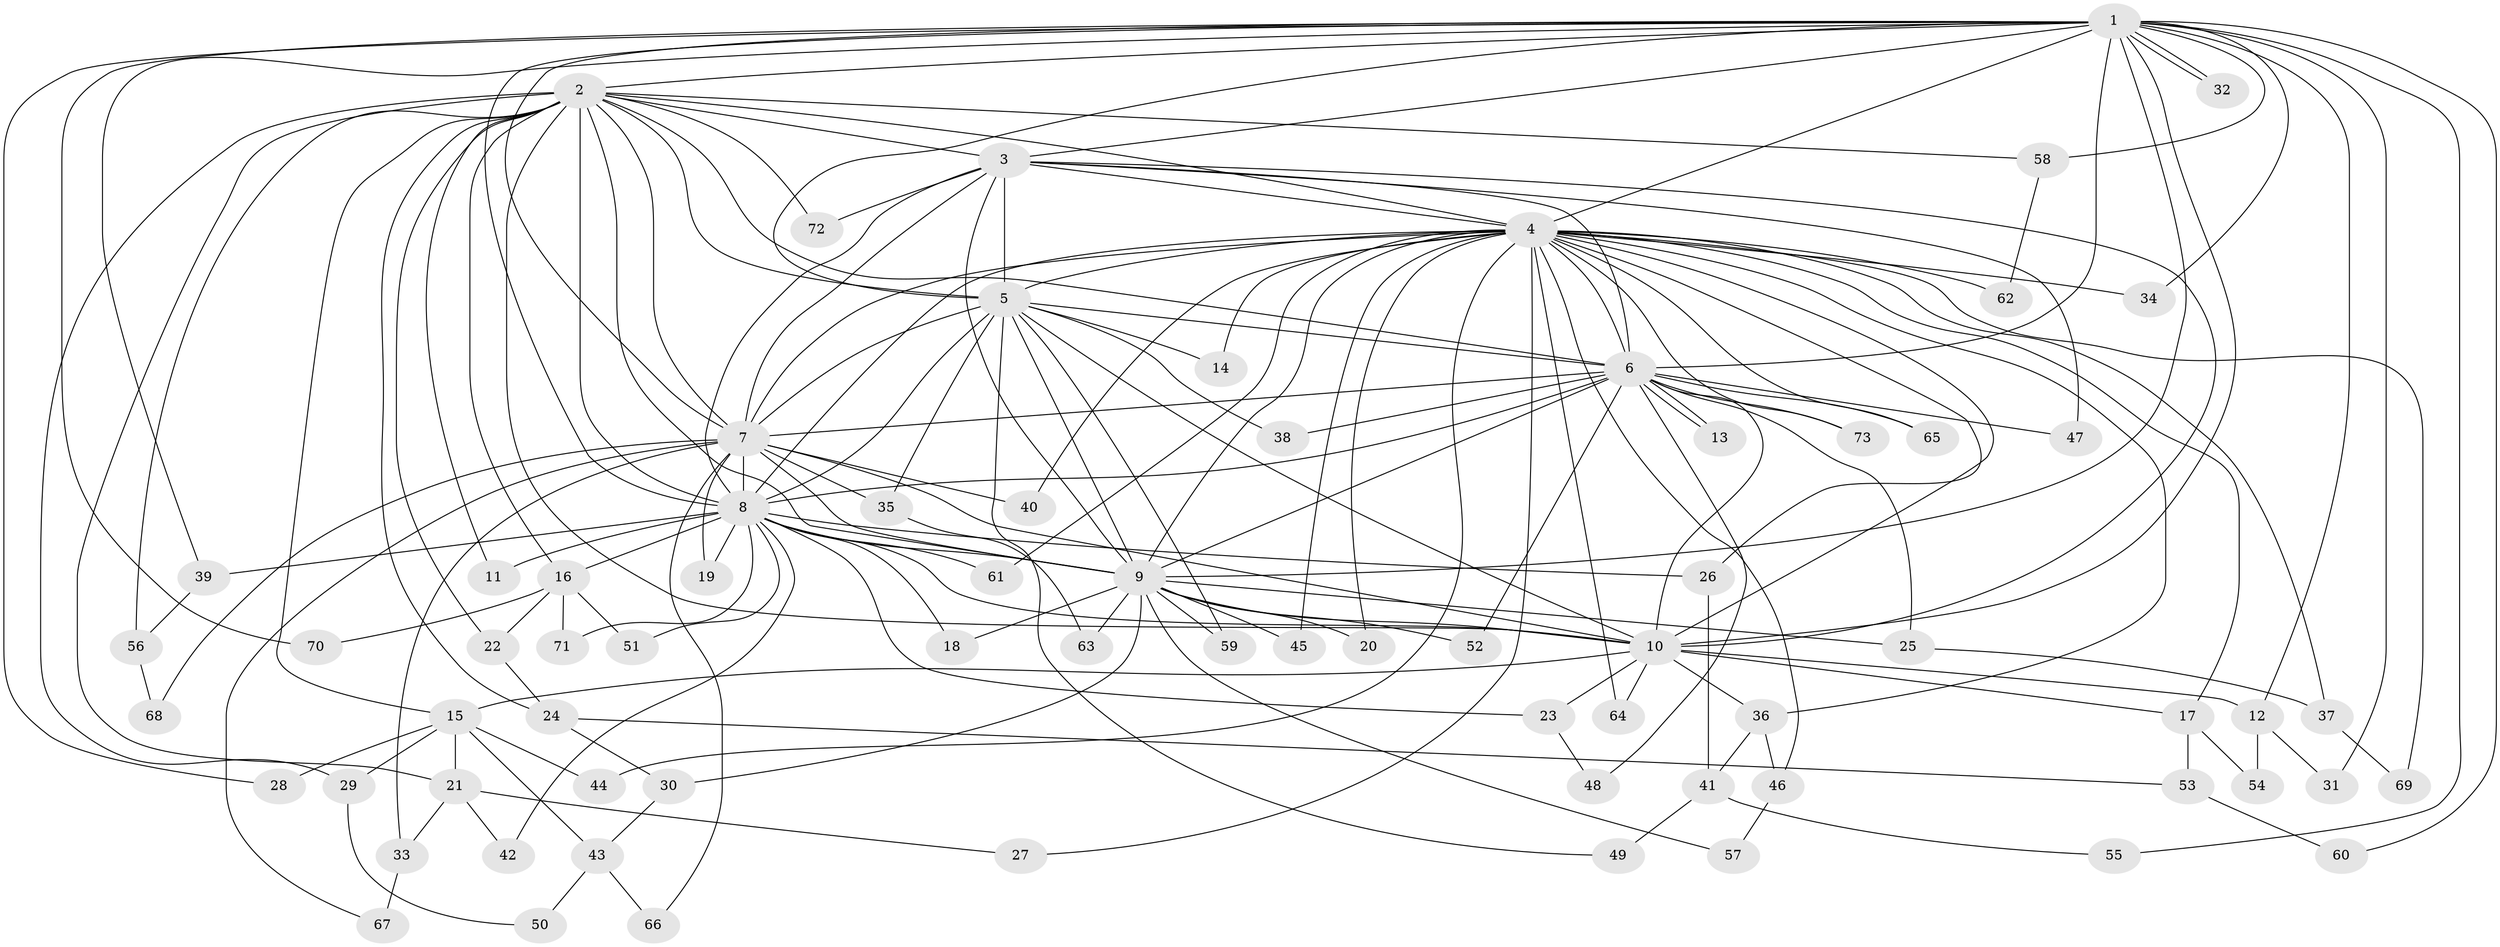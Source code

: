 // coarse degree distribution, {16: 0.017857142857142856, 18: 0.03571428571428571, 8: 0.017857142857142856, 24: 0.017857142857142856, 11: 0.017857142857142856, 22: 0.017857142857142856, 15: 0.017857142857142856, 2: 0.5357142857142857, 3: 0.21428571428571427, 9: 0.017857142857142856, 6: 0.017857142857142856, 5: 0.03571428571428571, 4: 0.017857142857142856, 1: 0.017857142857142856}
// Generated by graph-tools (version 1.1) at 2025/41/03/06/25 10:41:37]
// undirected, 73 vertices, 171 edges
graph export_dot {
graph [start="1"]
  node [color=gray90,style=filled];
  1;
  2;
  3;
  4;
  5;
  6;
  7;
  8;
  9;
  10;
  11;
  12;
  13;
  14;
  15;
  16;
  17;
  18;
  19;
  20;
  21;
  22;
  23;
  24;
  25;
  26;
  27;
  28;
  29;
  30;
  31;
  32;
  33;
  34;
  35;
  36;
  37;
  38;
  39;
  40;
  41;
  42;
  43;
  44;
  45;
  46;
  47;
  48;
  49;
  50;
  51;
  52;
  53;
  54;
  55;
  56;
  57;
  58;
  59;
  60;
  61;
  62;
  63;
  64;
  65;
  66;
  67;
  68;
  69;
  70;
  71;
  72;
  73;
  1 -- 2;
  1 -- 3;
  1 -- 4;
  1 -- 5;
  1 -- 6;
  1 -- 7;
  1 -- 8;
  1 -- 9;
  1 -- 10;
  1 -- 12;
  1 -- 28;
  1 -- 31;
  1 -- 32;
  1 -- 32;
  1 -- 34;
  1 -- 39;
  1 -- 55;
  1 -- 58;
  1 -- 60;
  1 -- 70;
  2 -- 3;
  2 -- 4;
  2 -- 5;
  2 -- 6;
  2 -- 7;
  2 -- 8;
  2 -- 9;
  2 -- 10;
  2 -- 11;
  2 -- 15;
  2 -- 16;
  2 -- 21;
  2 -- 22;
  2 -- 24;
  2 -- 29;
  2 -- 56;
  2 -- 58;
  2 -- 72;
  3 -- 4;
  3 -- 5;
  3 -- 6;
  3 -- 7;
  3 -- 8;
  3 -- 9;
  3 -- 10;
  3 -- 47;
  3 -- 72;
  4 -- 5;
  4 -- 6;
  4 -- 7;
  4 -- 8;
  4 -- 9;
  4 -- 10;
  4 -- 14;
  4 -- 17;
  4 -- 20;
  4 -- 26;
  4 -- 27;
  4 -- 34;
  4 -- 36;
  4 -- 37;
  4 -- 40;
  4 -- 44;
  4 -- 45;
  4 -- 46;
  4 -- 61;
  4 -- 62;
  4 -- 64;
  4 -- 65;
  4 -- 69;
  4 -- 73;
  5 -- 6;
  5 -- 7;
  5 -- 8;
  5 -- 9;
  5 -- 10;
  5 -- 14;
  5 -- 35;
  5 -- 38;
  5 -- 49;
  5 -- 59;
  6 -- 7;
  6 -- 8;
  6 -- 9;
  6 -- 10;
  6 -- 13;
  6 -- 13;
  6 -- 25;
  6 -- 38;
  6 -- 47;
  6 -- 48;
  6 -- 52;
  6 -- 65;
  6 -- 73;
  7 -- 8;
  7 -- 9;
  7 -- 10;
  7 -- 19;
  7 -- 33;
  7 -- 35;
  7 -- 40;
  7 -- 66;
  7 -- 67;
  7 -- 68;
  8 -- 9;
  8 -- 10;
  8 -- 11;
  8 -- 16;
  8 -- 18;
  8 -- 19;
  8 -- 23;
  8 -- 26;
  8 -- 39;
  8 -- 42;
  8 -- 51;
  8 -- 61;
  8 -- 71;
  9 -- 10;
  9 -- 18;
  9 -- 20;
  9 -- 25;
  9 -- 30;
  9 -- 45;
  9 -- 52;
  9 -- 57;
  9 -- 59;
  9 -- 63;
  10 -- 12;
  10 -- 15;
  10 -- 17;
  10 -- 23;
  10 -- 36;
  10 -- 64;
  12 -- 31;
  12 -- 54;
  15 -- 21;
  15 -- 28;
  15 -- 29;
  15 -- 43;
  15 -- 44;
  16 -- 22;
  16 -- 51;
  16 -- 70;
  16 -- 71;
  17 -- 53;
  17 -- 54;
  21 -- 27;
  21 -- 33;
  21 -- 42;
  22 -- 24;
  23 -- 48;
  24 -- 30;
  24 -- 53;
  25 -- 37;
  26 -- 41;
  29 -- 50;
  30 -- 43;
  33 -- 67;
  35 -- 63;
  36 -- 41;
  36 -- 46;
  37 -- 69;
  39 -- 56;
  41 -- 49;
  41 -- 55;
  43 -- 50;
  43 -- 66;
  46 -- 57;
  53 -- 60;
  56 -- 68;
  58 -- 62;
}
